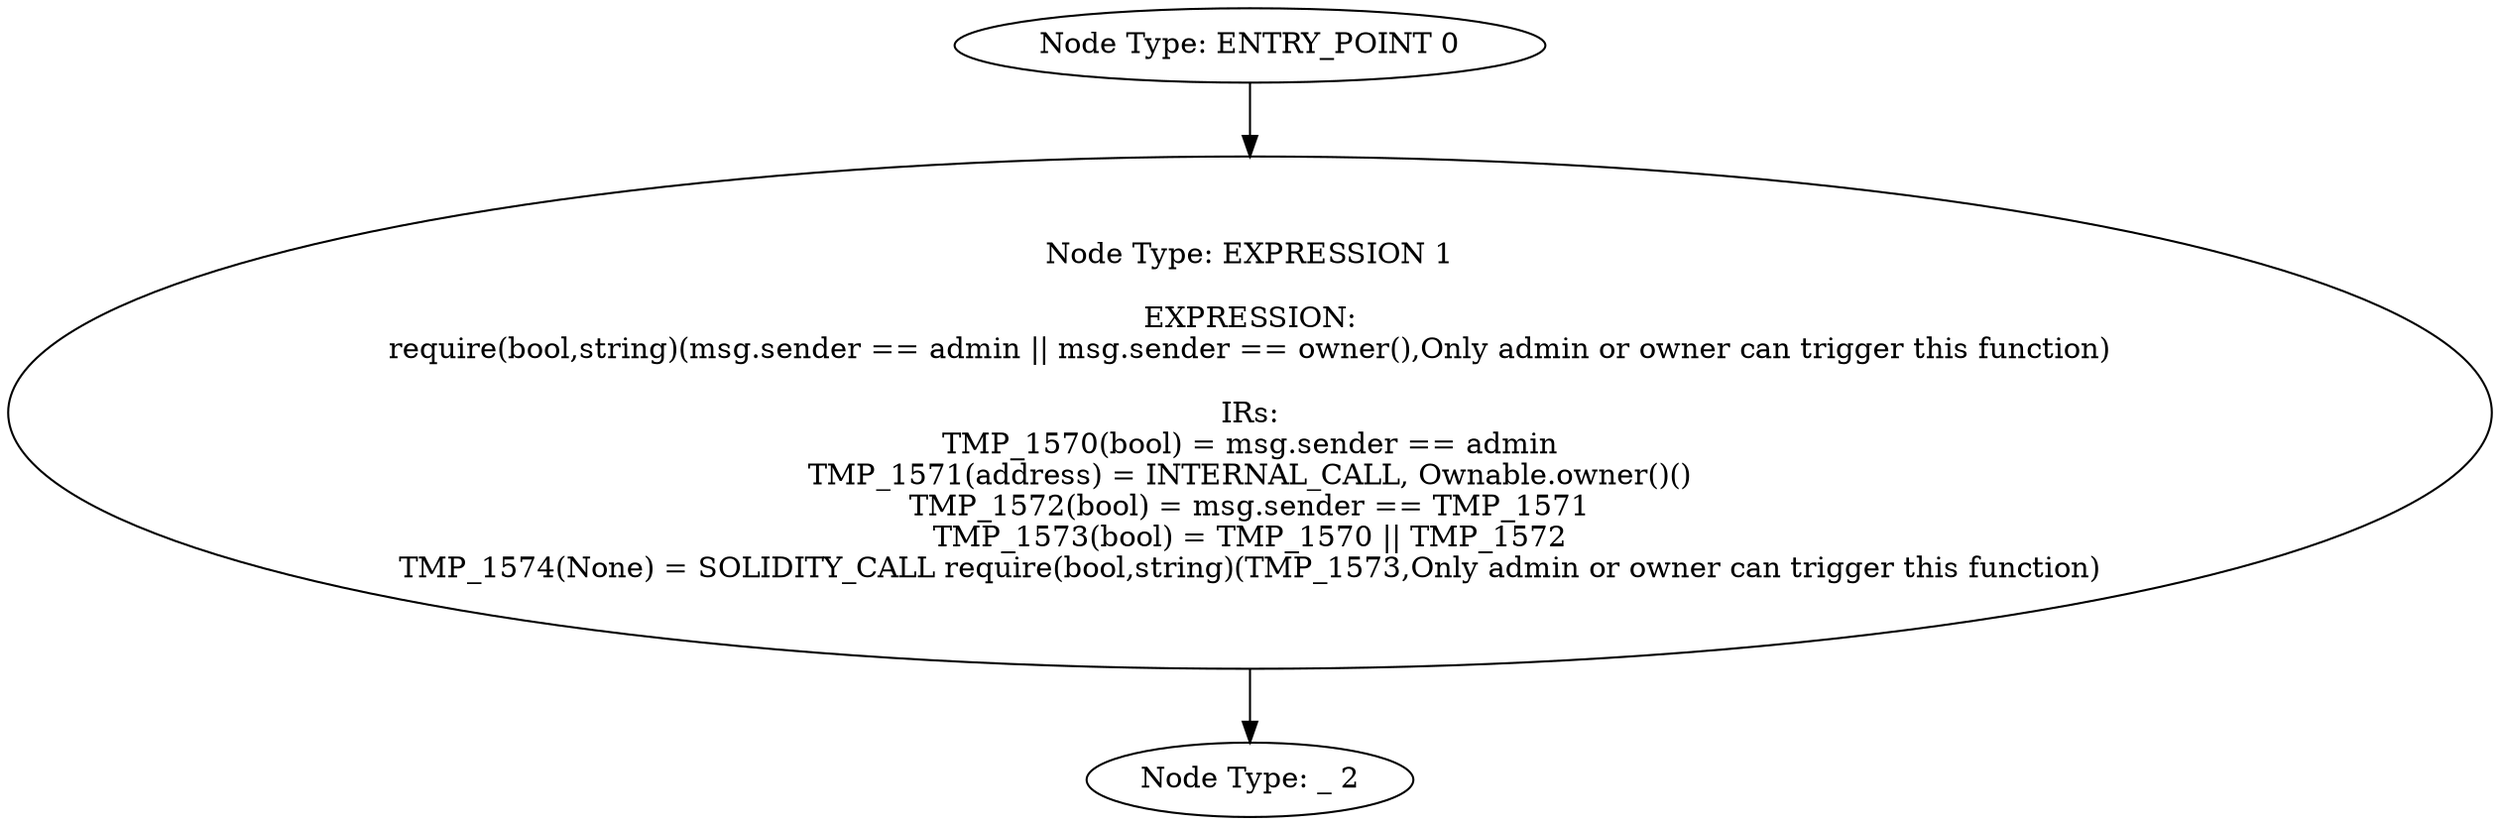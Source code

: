 digraph{
0[label="Node Type: ENTRY_POINT 0
"];
0->1;
1[label="Node Type: EXPRESSION 1

EXPRESSION:
require(bool,string)(msg.sender == admin || msg.sender == owner(),Only admin or owner can trigger this function)

IRs:
TMP_1570(bool) = msg.sender == admin
TMP_1571(address) = INTERNAL_CALL, Ownable.owner()()
TMP_1572(bool) = msg.sender == TMP_1571
TMP_1573(bool) = TMP_1570 || TMP_1572
TMP_1574(None) = SOLIDITY_CALL require(bool,string)(TMP_1573,Only admin or owner can trigger this function)"];
1->2;
2[label="Node Type: _ 2
"];
}
